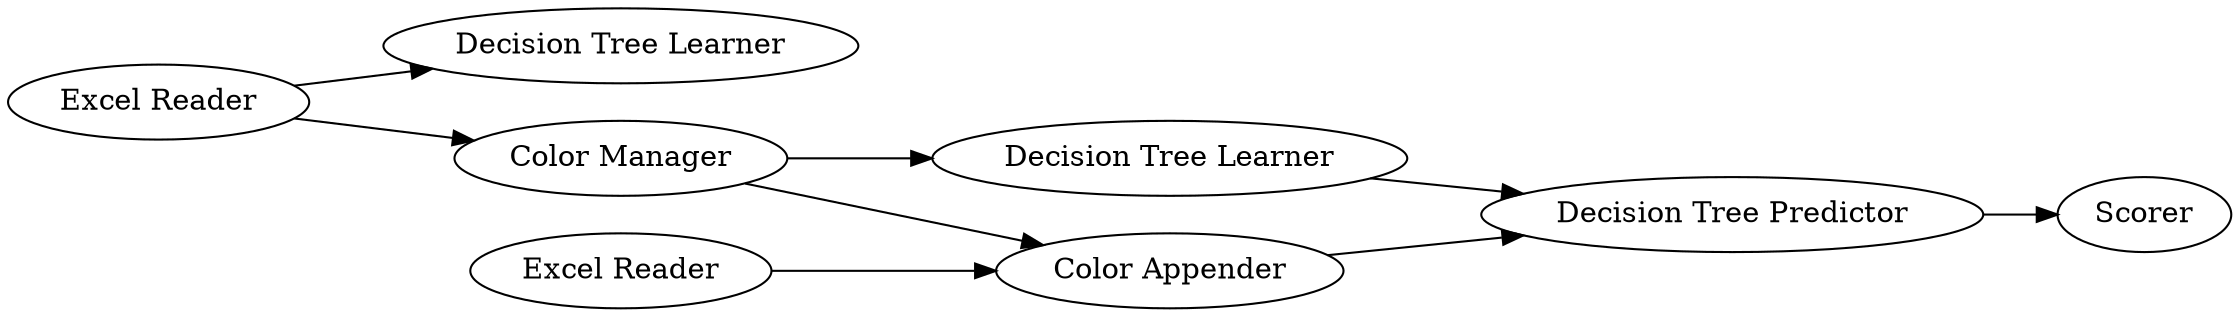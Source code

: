 digraph {
	1 [label="Excel Reader"]
	2 [label="Decision Tree Learner"]
	3 [label="Color Manager"]
	4 [label="Decision Tree Learner"]
	5 [label="Excel Reader"]
	6 [label="Color Appender"]
	7 [label="Decision Tree Predictor"]
	8 [label=Scorer]
	1 -> 2
	1 -> 3
	3 -> 4
	3 -> 6
	4 -> 7
	5 -> 6
	6 -> 7
	7 -> 8
	rankdir=LR
}
